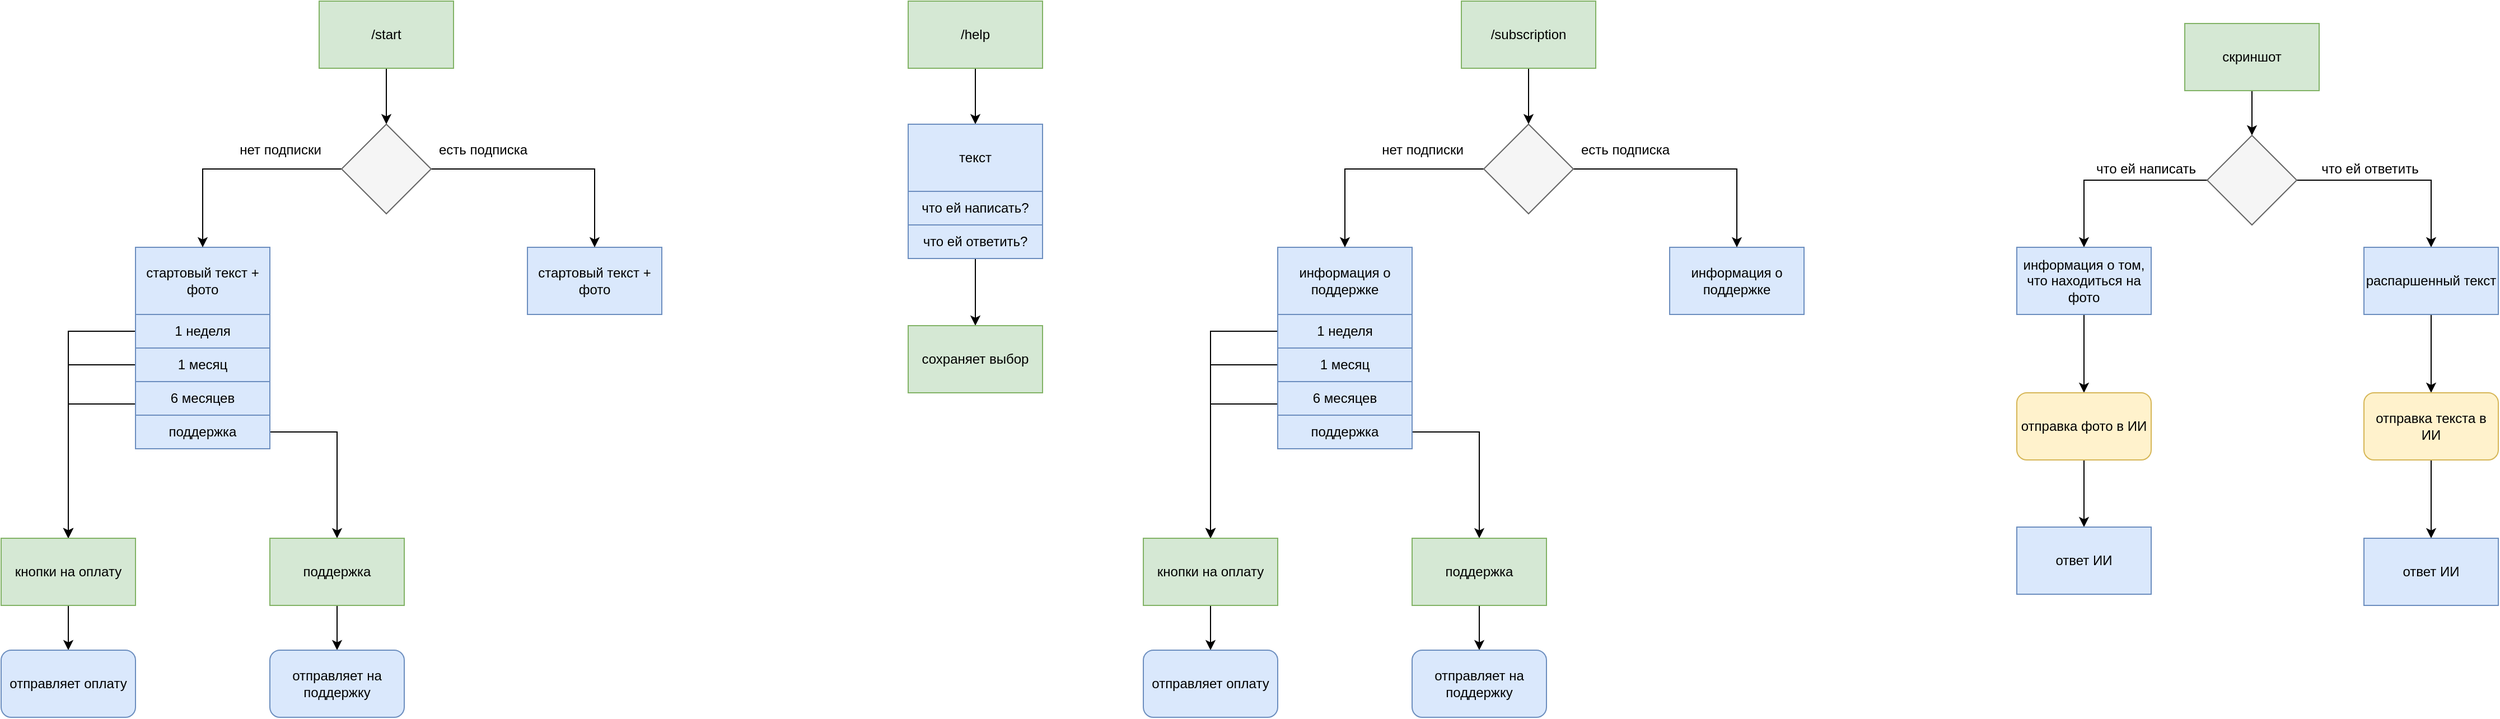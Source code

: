 <mxfile version="23.0.2" type="device">
  <diagram id="prtHgNgQTEPvFCAcTncT" name="Page-1">
    <mxGraphModel dx="3000" dy="1911" grid="1" gridSize="10" guides="1" tooltips="1" connect="1" arrows="1" fold="1" page="1" pageScale="1" pageWidth="827" pageHeight="1169" math="0" shadow="0">
      <root>
        <mxCell id="0" />
        <mxCell id="1" parent="0" />
        <mxCell id="xrNgwbNOHFZTOnFAcOC_-7" value="" style="edgeStyle=orthogonalEdgeStyle;rounded=0;orthogonalLoop=1;jettySize=auto;html=1;" edge="1" parent="1" source="xrNgwbNOHFZTOnFAcOC_-1" target="xrNgwbNOHFZTOnFAcOC_-6">
          <mxGeometry relative="1" as="geometry" />
        </mxCell>
        <mxCell id="xrNgwbNOHFZTOnFAcOC_-1" value="/start" style="rounded=0;whiteSpace=wrap;html=1;fillColor=#d5e8d4;strokeColor=#82b366;" vertex="1" parent="1">
          <mxGeometry x="354" y="20" width="120" height="60" as="geometry" />
        </mxCell>
        <mxCell id="xrNgwbNOHFZTOnFAcOC_-2" value="стартовый текст + фото" style="rounded=0;whiteSpace=wrap;html=1;fillColor=#dae8fc;strokeColor=#6c8ebf;" vertex="1" parent="1">
          <mxGeometry x="540" y="240" width="120" height="60" as="geometry" />
        </mxCell>
        <mxCell id="xrNgwbNOHFZTOnFAcOC_-5" value="стартовый текст + фото" style="rounded=0;whiteSpace=wrap;html=1;fillColor=#dae8fc;strokeColor=#6c8ebf;" vertex="1" parent="1">
          <mxGeometry x="190" y="240" width="120" height="60" as="geometry" />
        </mxCell>
        <mxCell id="xrNgwbNOHFZTOnFAcOC_-8" style="edgeStyle=orthogonalEdgeStyle;rounded=0;orthogonalLoop=1;jettySize=auto;html=1;" edge="1" parent="1" source="xrNgwbNOHFZTOnFAcOC_-6" target="xrNgwbNOHFZTOnFAcOC_-5">
          <mxGeometry relative="1" as="geometry" />
        </mxCell>
        <mxCell id="xrNgwbNOHFZTOnFAcOC_-9" style="edgeStyle=orthogonalEdgeStyle;rounded=0;orthogonalLoop=1;jettySize=auto;html=1;" edge="1" parent="1" source="xrNgwbNOHFZTOnFAcOC_-6" target="xrNgwbNOHFZTOnFAcOC_-2">
          <mxGeometry relative="1" as="geometry" />
        </mxCell>
        <mxCell id="xrNgwbNOHFZTOnFAcOC_-6" value="" style="rhombus;whiteSpace=wrap;html=1;fillColor=#f5f5f5;fontColor=#333333;strokeColor=#666666;" vertex="1" parent="1">
          <mxGeometry x="374" y="130" width="80" height="80" as="geometry" />
        </mxCell>
        <mxCell id="xrNgwbNOHFZTOnFAcOC_-10" value="есть подписка" style="text;html=1;align=center;verticalAlign=middle;resizable=0;points=[];autosize=1;strokeColor=none;fillColor=none;" vertex="1" parent="1">
          <mxGeometry x="450" y="138" width="100" height="30" as="geometry" />
        </mxCell>
        <mxCell id="xrNgwbNOHFZTOnFAcOC_-11" value="нет подписки" style="text;html=1;align=center;verticalAlign=middle;resizable=0;points=[];autosize=1;strokeColor=none;fillColor=none;" vertex="1" parent="1">
          <mxGeometry x="269" y="138" width="100" height="30" as="geometry" />
        </mxCell>
        <mxCell id="xrNgwbNOHFZTOnFAcOC_-20" style="edgeStyle=orthogonalEdgeStyle;rounded=0;orthogonalLoop=1;jettySize=auto;html=1;entryX=0.5;entryY=0;entryDx=0;entryDy=0;" edge="1" parent="1" source="xrNgwbNOHFZTOnFAcOC_-12" target="xrNgwbNOHFZTOnFAcOC_-17">
          <mxGeometry relative="1" as="geometry">
            <Array as="points">
              <mxPoint x="130" y="345" />
            </Array>
          </mxGeometry>
        </mxCell>
        <mxCell id="xrNgwbNOHFZTOnFAcOC_-12" value="1 месяц" style="rounded=0;whiteSpace=wrap;html=1;fillColor=#dae8fc;strokeColor=#6c8ebf;" vertex="1" parent="1">
          <mxGeometry x="190" y="330" width="120" height="30" as="geometry" />
        </mxCell>
        <mxCell id="xrNgwbNOHFZTOnFAcOC_-19" style="edgeStyle=orthogonalEdgeStyle;rounded=0;orthogonalLoop=1;jettySize=auto;html=1;" edge="1" parent="1" source="xrNgwbNOHFZTOnFAcOC_-13" target="xrNgwbNOHFZTOnFAcOC_-17">
          <mxGeometry relative="1" as="geometry">
            <Array as="points">
              <mxPoint x="130" y="315" />
            </Array>
          </mxGeometry>
        </mxCell>
        <mxCell id="xrNgwbNOHFZTOnFAcOC_-13" value="1 неделя" style="rounded=0;whiteSpace=wrap;html=1;fillColor=#dae8fc;strokeColor=#6c8ebf;" vertex="1" parent="1">
          <mxGeometry x="190" y="300" width="120" height="30" as="geometry" />
        </mxCell>
        <mxCell id="xrNgwbNOHFZTOnFAcOC_-21" style="edgeStyle=orthogonalEdgeStyle;rounded=0;orthogonalLoop=1;jettySize=auto;html=1;entryX=0.5;entryY=0;entryDx=0;entryDy=0;" edge="1" parent="1" source="xrNgwbNOHFZTOnFAcOC_-14" target="xrNgwbNOHFZTOnFAcOC_-17">
          <mxGeometry relative="1" as="geometry">
            <Array as="points">
              <mxPoint x="130" y="380" />
            </Array>
          </mxGeometry>
        </mxCell>
        <mxCell id="xrNgwbNOHFZTOnFAcOC_-14" value="6 месяцев" style="rounded=0;whiteSpace=wrap;html=1;fillColor=#dae8fc;strokeColor=#6c8ebf;" vertex="1" parent="1">
          <mxGeometry x="190" y="360" width="120" height="30" as="geometry" />
        </mxCell>
        <mxCell id="xrNgwbNOHFZTOnFAcOC_-22" style="edgeStyle=orthogonalEdgeStyle;rounded=0;orthogonalLoop=1;jettySize=auto;html=1;entryX=0.5;entryY=0;entryDx=0;entryDy=0;" edge="1" parent="1" source="xrNgwbNOHFZTOnFAcOC_-16" target="xrNgwbNOHFZTOnFAcOC_-18">
          <mxGeometry relative="1" as="geometry">
            <Array as="points">
              <mxPoint x="370" y="405" />
            </Array>
          </mxGeometry>
        </mxCell>
        <mxCell id="xrNgwbNOHFZTOnFAcOC_-16" value="поддержка" style="rounded=0;whiteSpace=wrap;html=1;fillColor=#dae8fc;strokeColor=#6c8ebf;" vertex="1" parent="1">
          <mxGeometry x="190" y="390" width="120" height="30" as="geometry" />
        </mxCell>
        <mxCell id="xrNgwbNOHFZTOnFAcOC_-24" value="" style="edgeStyle=orthogonalEdgeStyle;rounded=0;orthogonalLoop=1;jettySize=auto;html=1;" edge="1" parent="1" source="xrNgwbNOHFZTOnFAcOC_-17">
          <mxGeometry relative="1" as="geometry">
            <mxPoint x="130" y="600" as="targetPoint" />
          </mxGeometry>
        </mxCell>
        <mxCell id="xrNgwbNOHFZTOnFAcOC_-17" value="кнопки на оплату" style="rounded=0;whiteSpace=wrap;html=1;fillColor=#d5e8d4;strokeColor=#82b366;" vertex="1" parent="1">
          <mxGeometry x="70" y="500" width="120" height="60" as="geometry" />
        </mxCell>
        <mxCell id="xrNgwbNOHFZTOnFAcOC_-26" value="" style="edgeStyle=orthogonalEdgeStyle;rounded=0;orthogonalLoop=1;jettySize=auto;html=1;" edge="1" parent="1" source="xrNgwbNOHFZTOnFAcOC_-18">
          <mxGeometry relative="1" as="geometry">
            <mxPoint x="370" y="600" as="targetPoint" />
          </mxGeometry>
        </mxCell>
        <mxCell id="xrNgwbNOHFZTOnFAcOC_-18" value="поддержка" style="rounded=0;whiteSpace=wrap;html=1;fillColor=#d5e8d4;strokeColor=#82b366;" vertex="1" parent="1">
          <mxGeometry x="310" y="500" width="120" height="60" as="geometry" />
        </mxCell>
        <mxCell id="xrNgwbNOHFZTOnFAcOC_-35" style="edgeStyle=orthogonalEdgeStyle;rounded=0;orthogonalLoop=1;jettySize=auto;html=1;" edge="1" parent="1" source="xrNgwbNOHFZTOnFAcOC_-27" target="xrNgwbNOHFZTOnFAcOC_-28">
          <mxGeometry relative="1" as="geometry" />
        </mxCell>
        <mxCell id="xrNgwbNOHFZTOnFAcOC_-27" value="/help" style="rounded=0;whiteSpace=wrap;html=1;fillColor=#d5e8d4;strokeColor=#82b366;" vertex="1" parent="1">
          <mxGeometry x="880" y="20" width="120" height="60" as="geometry" />
        </mxCell>
        <mxCell id="xrNgwbNOHFZTOnFAcOC_-28" value="текст" style="rounded=0;whiteSpace=wrap;html=1;fillColor=#dae8fc;strokeColor=#6c8ebf;" vertex="1" parent="1">
          <mxGeometry x="880" y="130" width="120" height="60" as="geometry" />
        </mxCell>
        <mxCell id="xrNgwbNOHFZTOnFAcOC_-29" value="что ей написать?" style="rounded=0;whiteSpace=wrap;html=1;fillColor=#dae8fc;strokeColor=#6c8ebf;" vertex="1" parent="1">
          <mxGeometry x="880" y="190" width="120" height="30" as="geometry" />
        </mxCell>
        <mxCell id="xrNgwbNOHFZTOnFAcOC_-33" style="edgeStyle=orthogonalEdgeStyle;rounded=0;orthogonalLoop=1;jettySize=auto;html=1;entryX=0.5;entryY=0;entryDx=0;entryDy=0;" edge="1" parent="1" source="xrNgwbNOHFZTOnFAcOC_-30" target="xrNgwbNOHFZTOnFAcOC_-31">
          <mxGeometry relative="1" as="geometry" />
        </mxCell>
        <mxCell id="xrNgwbNOHFZTOnFAcOC_-30" value="что ей ответить?" style="rounded=0;whiteSpace=wrap;html=1;fillColor=#dae8fc;strokeColor=#6c8ebf;" vertex="1" parent="1">
          <mxGeometry x="880" y="220" width="120" height="30" as="geometry" />
        </mxCell>
        <mxCell id="xrNgwbNOHFZTOnFAcOC_-31" value="сохраняет выбор" style="rounded=0;whiteSpace=wrap;html=1;fillColor=#d5e8d4;strokeColor=#82b366;" vertex="1" parent="1">
          <mxGeometry x="880" y="310" width="120" height="60" as="geometry" />
        </mxCell>
        <mxCell id="xrNgwbNOHFZTOnFAcOC_-36" value="" style="edgeStyle=orthogonalEdgeStyle;rounded=0;orthogonalLoop=1;jettySize=auto;html=1;" edge="1" parent="1" source="xrNgwbNOHFZTOnFAcOC_-37" target="xrNgwbNOHFZTOnFAcOC_-42">
          <mxGeometry relative="1" as="geometry" />
        </mxCell>
        <mxCell id="xrNgwbNOHFZTOnFAcOC_-37" value="/subscription" style="rounded=0;whiteSpace=wrap;html=1;fillColor=#d5e8d4;strokeColor=#82b366;" vertex="1" parent="1">
          <mxGeometry x="1374" y="20" width="120" height="60" as="geometry" />
        </mxCell>
        <mxCell id="xrNgwbNOHFZTOnFAcOC_-38" value="информация о поддержке" style="rounded=0;whiteSpace=wrap;html=1;fillColor=#dae8fc;strokeColor=#6c8ebf;" vertex="1" parent="1">
          <mxGeometry x="1560" y="240" width="120" height="60" as="geometry" />
        </mxCell>
        <mxCell id="xrNgwbNOHFZTOnFAcOC_-39" value="информация о поддержке" style="rounded=0;whiteSpace=wrap;html=1;fillColor=#dae8fc;strokeColor=#6c8ebf;" vertex="1" parent="1">
          <mxGeometry x="1210" y="240" width="120" height="60" as="geometry" />
        </mxCell>
        <mxCell id="xrNgwbNOHFZTOnFAcOC_-40" style="edgeStyle=orthogonalEdgeStyle;rounded=0;orthogonalLoop=1;jettySize=auto;html=1;" edge="1" parent="1" source="xrNgwbNOHFZTOnFAcOC_-42" target="xrNgwbNOHFZTOnFAcOC_-39">
          <mxGeometry relative="1" as="geometry" />
        </mxCell>
        <mxCell id="xrNgwbNOHFZTOnFAcOC_-41" style="edgeStyle=orthogonalEdgeStyle;rounded=0;orthogonalLoop=1;jettySize=auto;html=1;" edge="1" parent="1" source="xrNgwbNOHFZTOnFAcOC_-42" target="xrNgwbNOHFZTOnFAcOC_-38">
          <mxGeometry relative="1" as="geometry" />
        </mxCell>
        <mxCell id="xrNgwbNOHFZTOnFAcOC_-42" value="" style="rhombus;whiteSpace=wrap;html=1;fillColor=#f5f5f5;strokeColor=#666666;fontColor=#333333;" vertex="1" parent="1">
          <mxGeometry x="1394" y="130" width="80" height="80" as="geometry" />
        </mxCell>
        <mxCell id="xrNgwbNOHFZTOnFAcOC_-43" value="есть подписка" style="text;html=1;align=center;verticalAlign=middle;resizable=0;points=[];autosize=1;strokeColor=none;fillColor=none;" vertex="1" parent="1">
          <mxGeometry x="1470" y="138" width="100" height="30" as="geometry" />
        </mxCell>
        <mxCell id="xrNgwbNOHFZTOnFAcOC_-44" value="нет подписки" style="text;html=1;align=center;verticalAlign=middle;resizable=0;points=[];autosize=1;strokeColor=none;fillColor=none;" vertex="1" parent="1">
          <mxGeometry x="1289" y="138" width="100" height="30" as="geometry" />
        </mxCell>
        <mxCell id="xrNgwbNOHFZTOnFAcOC_-45" style="edgeStyle=orthogonalEdgeStyle;rounded=0;orthogonalLoop=1;jettySize=auto;html=1;entryX=0.5;entryY=0;entryDx=0;entryDy=0;" edge="1" parent="1" source="xrNgwbNOHFZTOnFAcOC_-46" target="xrNgwbNOHFZTOnFAcOC_-54">
          <mxGeometry relative="1" as="geometry">
            <Array as="points">
              <mxPoint x="1150" y="345" />
            </Array>
          </mxGeometry>
        </mxCell>
        <mxCell id="xrNgwbNOHFZTOnFAcOC_-46" value="1 месяц" style="rounded=0;whiteSpace=wrap;html=1;fillColor=#dae8fc;strokeColor=#6c8ebf;" vertex="1" parent="1">
          <mxGeometry x="1210" y="330" width="120" height="30" as="geometry" />
        </mxCell>
        <mxCell id="xrNgwbNOHFZTOnFAcOC_-47" style="edgeStyle=orthogonalEdgeStyle;rounded=0;orthogonalLoop=1;jettySize=auto;html=1;" edge="1" parent="1" source="xrNgwbNOHFZTOnFAcOC_-48" target="xrNgwbNOHFZTOnFAcOC_-54">
          <mxGeometry relative="1" as="geometry">
            <Array as="points">
              <mxPoint x="1150" y="315" />
            </Array>
          </mxGeometry>
        </mxCell>
        <mxCell id="xrNgwbNOHFZTOnFAcOC_-48" value="1 неделя" style="rounded=0;whiteSpace=wrap;html=1;fillColor=#dae8fc;strokeColor=#6c8ebf;" vertex="1" parent="1">
          <mxGeometry x="1210" y="300" width="120" height="30" as="geometry" />
        </mxCell>
        <mxCell id="xrNgwbNOHFZTOnFAcOC_-49" style="edgeStyle=orthogonalEdgeStyle;rounded=0;orthogonalLoop=1;jettySize=auto;html=1;entryX=0.5;entryY=0;entryDx=0;entryDy=0;" edge="1" parent="1" source="xrNgwbNOHFZTOnFAcOC_-50" target="xrNgwbNOHFZTOnFAcOC_-54">
          <mxGeometry relative="1" as="geometry">
            <Array as="points">
              <mxPoint x="1150" y="380" />
            </Array>
          </mxGeometry>
        </mxCell>
        <mxCell id="xrNgwbNOHFZTOnFAcOC_-50" value="6 месяцев" style="rounded=0;whiteSpace=wrap;html=1;fillColor=#dae8fc;strokeColor=#6c8ebf;" vertex="1" parent="1">
          <mxGeometry x="1210" y="360" width="120" height="30" as="geometry" />
        </mxCell>
        <mxCell id="xrNgwbNOHFZTOnFAcOC_-51" style="edgeStyle=orthogonalEdgeStyle;rounded=0;orthogonalLoop=1;jettySize=auto;html=1;entryX=0.5;entryY=0;entryDx=0;entryDy=0;" edge="1" parent="1" source="xrNgwbNOHFZTOnFAcOC_-52" target="xrNgwbNOHFZTOnFAcOC_-56">
          <mxGeometry relative="1" as="geometry">
            <Array as="points">
              <mxPoint x="1390" y="405" />
            </Array>
          </mxGeometry>
        </mxCell>
        <mxCell id="xrNgwbNOHFZTOnFAcOC_-52" value="поддержка" style="rounded=0;whiteSpace=wrap;html=1;fillColor=#dae8fc;strokeColor=#6c8ebf;" vertex="1" parent="1">
          <mxGeometry x="1210" y="390" width="120" height="30" as="geometry" />
        </mxCell>
        <mxCell id="xrNgwbNOHFZTOnFAcOC_-53" value="" style="edgeStyle=orthogonalEdgeStyle;rounded=0;orthogonalLoop=1;jettySize=auto;html=1;" edge="1" parent="1" source="xrNgwbNOHFZTOnFAcOC_-54">
          <mxGeometry relative="1" as="geometry">
            <mxPoint x="1150" y="600" as="targetPoint" />
          </mxGeometry>
        </mxCell>
        <mxCell id="xrNgwbNOHFZTOnFAcOC_-54" value="кнопки на оплату" style="rounded=0;whiteSpace=wrap;html=1;fillColor=#d5e8d4;strokeColor=#82b366;" vertex="1" parent="1">
          <mxGeometry x="1090" y="500" width="120" height="60" as="geometry" />
        </mxCell>
        <mxCell id="xrNgwbNOHFZTOnFAcOC_-55" value="" style="edgeStyle=orthogonalEdgeStyle;rounded=0;orthogonalLoop=1;jettySize=auto;html=1;" edge="1" parent="1" source="xrNgwbNOHFZTOnFAcOC_-56">
          <mxGeometry relative="1" as="geometry">
            <mxPoint x="1390" y="600" as="targetPoint" />
          </mxGeometry>
        </mxCell>
        <mxCell id="xrNgwbNOHFZTOnFAcOC_-56" value="поддержка" style="rounded=0;whiteSpace=wrap;html=1;fillColor=#d5e8d4;strokeColor=#82b366;" vertex="1" parent="1">
          <mxGeometry x="1330" y="500" width="120" height="60" as="geometry" />
        </mxCell>
        <mxCell id="xrNgwbNOHFZTOnFAcOC_-62" value="" style="edgeStyle=orthogonalEdgeStyle;rounded=0;orthogonalLoop=1;jettySize=auto;html=1;" edge="1" parent="1" source="xrNgwbNOHFZTOnFAcOC_-59" target="xrNgwbNOHFZTOnFAcOC_-61">
          <mxGeometry relative="1" as="geometry" />
        </mxCell>
        <mxCell id="xrNgwbNOHFZTOnFAcOC_-59" value="скриншот" style="rounded=0;whiteSpace=wrap;html=1;fillColor=#d5e8d4;strokeColor=#82b366;" vertex="1" parent="1">
          <mxGeometry x="2020" y="40" width="120" height="60" as="geometry" />
        </mxCell>
        <mxCell id="xrNgwbNOHFZTOnFAcOC_-65" style="edgeStyle=orthogonalEdgeStyle;rounded=0;orthogonalLoop=1;jettySize=auto;html=1;" edge="1" parent="1" source="xrNgwbNOHFZTOnFAcOC_-61" target="xrNgwbNOHFZTOnFAcOC_-63">
          <mxGeometry relative="1" as="geometry" />
        </mxCell>
        <mxCell id="xrNgwbNOHFZTOnFAcOC_-66" style="edgeStyle=orthogonalEdgeStyle;rounded=0;orthogonalLoop=1;jettySize=auto;html=1;entryX=0.5;entryY=0;entryDx=0;entryDy=0;" edge="1" parent="1" source="xrNgwbNOHFZTOnFAcOC_-61" target="xrNgwbNOHFZTOnFAcOC_-64">
          <mxGeometry relative="1" as="geometry" />
        </mxCell>
        <mxCell id="xrNgwbNOHFZTOnFAcOC_-61" value="" style="rhombus;whiteSpace=wrap;html=1;fillColor=#f5f5f5;strokeColor=#666666;fontColor=#333333;" vertex="1" parent="1">
          <mxGeometry x="2040" y="140" width="80" height="80" as="geometry" />
        </mxCell>
        <mxCell id="xrNgwbNOHFZTOnFAcOC_-80" value="" style="edgeStyle=orthogonalEdgeStyle;rounded=0;orthogonalLoop=1;jettySize=auto;html=1;" edge="1" parent="1" source="xrNgwbNOHFZTOnFAcOC_-63" target="xrNgwbNOHFZTOnFAcOC_-69">
          <mxGeometry relative="1" as="geometry" />
        </mxCell>
        <mxCell id="xrNgwbNOHFZTOnFAcOC_-63" value="информация о том, что находиться на фото" style="rounded=0;whiteSpace=wrap;html=1;fillColor=#dae8fc;strokeColor=#6c8ebf;" vertex="1" parent="1">
          <mxGeometry x="1870" y="240" width="120" height="60" as="geometry" />
        </mxCell>
        <mxCell id="xrNgwbNOHFZTOnFAcOC_-78" value="" style="edgeStyle=orthogonalEdgeStyle;rounded=0;orthogonalLoop=1;jettySize=auto;html=1;" edge="1" parent="1" source="xrNgwbNOHFZTOnFAcOC_-64" target="xrNgwbNOHFZTOnFAcOC_-76">
          <mxGeometry relative="1" as="geometry" />
        </mxCell>
        <mxCell id="xrNgwbNOHFZTOnFAcOC_-64" value="распаршенный текст" style="rounded=0;whiteSpace=wrap;html=1;fillColor=#dae8fc;strokeColor=#6c8ebf;" vertex="1" parent="1">
          <mxGeometry x="2180" y="240" width="120" height="60" as="geometry" />
        </mxCell>
        <mxCell id="xrNgwbNOHFZTOnFAcOC_-67" value="что ей написать" style="text;html=1;align=center;verticalAlign=middle;resizable=0;points=[];autosize=1;strokeColor=none;fillColor=none;" vertex="1" parent="1">
          <mxGeometry x="1930" y="155" width="110" height="30" as="geometry" />
        </mxCell>
        <mxCell id="xrNgwbNOHFZTOnFAcOC_-68" value="что ей ответить" style="text;html=1;align=center;verticalAlign=middle;resizable=0;points=[];autosize=1;strokeColor=none;fillColor=none;" vertex="1" parent="1">
          <mxGeometry x="2130" y="155" width="110" height="30" as="geometry" />
        </mxCell>
        <mxCell id="xrNgwbNOHFZTOnFAcOC_-81" value="" style="edgeStyle=orthogonalEdgeStyle;rounded=0;orthogonalLoop=1;jettySize=auto;html=1;" edge="1" parent="1" source="xrNgwbNOHFZTOnFAcOC_-69" target="xrNgwbNOHFZTOnFAcOC_-70">
          <mxGeometry relative="1" as="geometry" />
        </mxCell>
        <mxCell id="xrNgwbNOHFZTOnFAcOC_-69" value="отправка фото в ИИ" style="rounded=1;whiteSpace=wrap;html=1;fillColor=#fff2cc;strokeColor=#d6b656;" vertex="1" parent="1">
          <mxGeometry x="1870" y="370" width="120" height="60" as="geometry" />
        </mxCell>
        <mxCell id="xrNgwbNOHFZTOnFAcOC_-70" value="ответ ИИ" style="rounded=0;whiteSpace=wrap;html=1;fillColor=#dae8fc;strokeColor=#6c8ebf;" vertex="1" parent="1">
          <mxGeometry x="1870" y="490" width="120" height="60" as="geometry" />
        </mxCell>
        <mxCell id="xrNgwbNOHFZTOnFAcOC_-71" value="отправляет на поддержку" style="rounded=1;whiteSpace=wrap;html=1;fillColor=#dae8fc;strokeColor=#6c8ebf;" vertex="1" parent="1">
          <mxGeometry x="1330" y="600" width="120" height="60" as="geometry" />
        </mxCell>
        <mxCell id="xrNgwbNOHFZTOnFAcOC_-72" value="отправляет оплату" style="rounded=1;whiteSpace=wrap;html=1;fillColor=#dae8fc;strokeColor=#6c8ebf;" vertex="1" parent="1">
          <mxGeometry x="1090" y="600" width="120" height="60" as="geometry" />
        </mxCell>
        <mxCell id="xrNgwbNOHFZTOnFAcOC_-73" value="отправляет оплату" style="rounded=1;whiteSpace=wrap;html=1;fillColor=#dae8fc;strokeColor=#6c8ebf;" vertex="1" parent="1">
          <mxGeometry x="70" y="600" width="120" height="60" as="geometry" />
        </mxCell>
        <mxCell id="xrNgwbNOHFZTOnFAcOC_-75" value="отправляет на поддержку" style="rounded=1;whiteSpace=wrap;html=1;fillColor=#dae8fc;strokeColor=#6c8ebf;" vertex="1" parent="1">
          <mxGeometry x="310" y="600" width="120" height="60" as="geometry" />
        </mxCell>
        <mxCell id="xrNgwbNOHFZTOnFAcOC_-79" value="" style="edgeStyle=orthogonalEdgeStyle;rounded=0;orthogonalLoop=1;jettySize=auto;html=1;" edge="1" parent="1" source="xrNgwbNOHFZTOnFAcOC_-76" target="xrNgwbNOHFZTOnFAcOC_-77">
          <mxGeometry relative="1" as="geometry" />
        </mxCell>
        <mxCell id="xrNgwbNOHFZTOnFAcOC_-76" value="отправка текста в ИИ" style="rounded=1;whiteSpace=wrap;html=1;fillColor=#fff2cc;strokeColor=#d6b656;" vertex="1" parent="1">
          <mxGeometry x="2180" y="370" width="120" height="60" as="geometry" />
        </mxCell>
        <mxCell id="xrNgwbNOHFZTOnFAcOC_-77" value="ответ ИИ" style="rounded=0;whiteSpace=wrap;html=1;fillColor=#dae8fc;strokeColor=#6c8ebf;" vertex="1" parent="1">
          <mxGeometry x="2180" y="500" width="120" height="60" as="geometry" />
        </mxCell>
      </root>
    </mxGraphModel>
  </diagram>
</mxfile>
